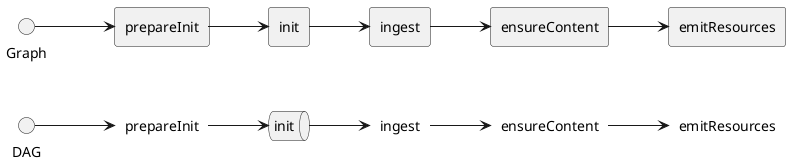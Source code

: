 @startuml
left to right direction
label dagprepareInit as "prepareInit"
queue daginit as "init"
label dagingest as "ingest"
label dagensureContent as "ensureContent"
label dagemitResources as "emitResources"
rectangle gprepareInit as "prepareInit"
rectangle ginit as "init"
rectangle gingest as "ingest"
rectangle gensureContent as "ensureContent"
rectangle gemitResources as "emitResources"
DAG --> dagprepareInit
dagprepareInit --> daginit
daginit --> dagingest
dagingest --> dagensureContent
dagensureContent --> dagemitResources
Graph --> gprepareInit
gprepareInit --> ginit
ginit --> gingest
gingest --> gensureContent
gensureContent --> gemitResources
@enduml